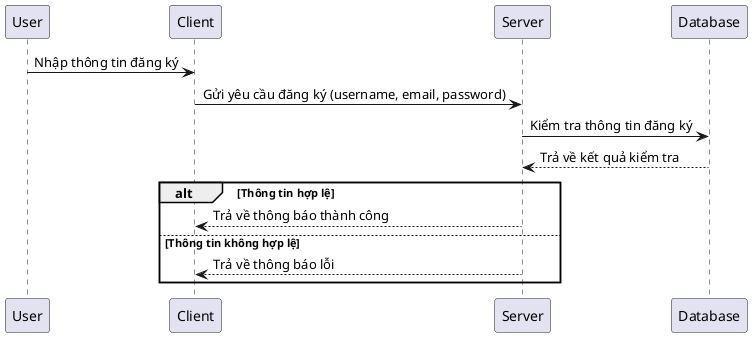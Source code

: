 @startuml
participant User
participant Client
participant Server
participant Database

User -> Client: Nhập thông tin đăng ký
Client -> Server: Gửi yêu cầu đăng ký (username, email, password)
Server -> Database: Kiểm tra thông tin đăng ký
Database --> Server: Trả về kết quả kiểm tra
alt Thông tin hợp lệ
    Server --> Client: Trả về thông báo thành công
else Thông tin không hợp lệ
    Server --> Client: Trả về thông báo lỗi
end

@enduml